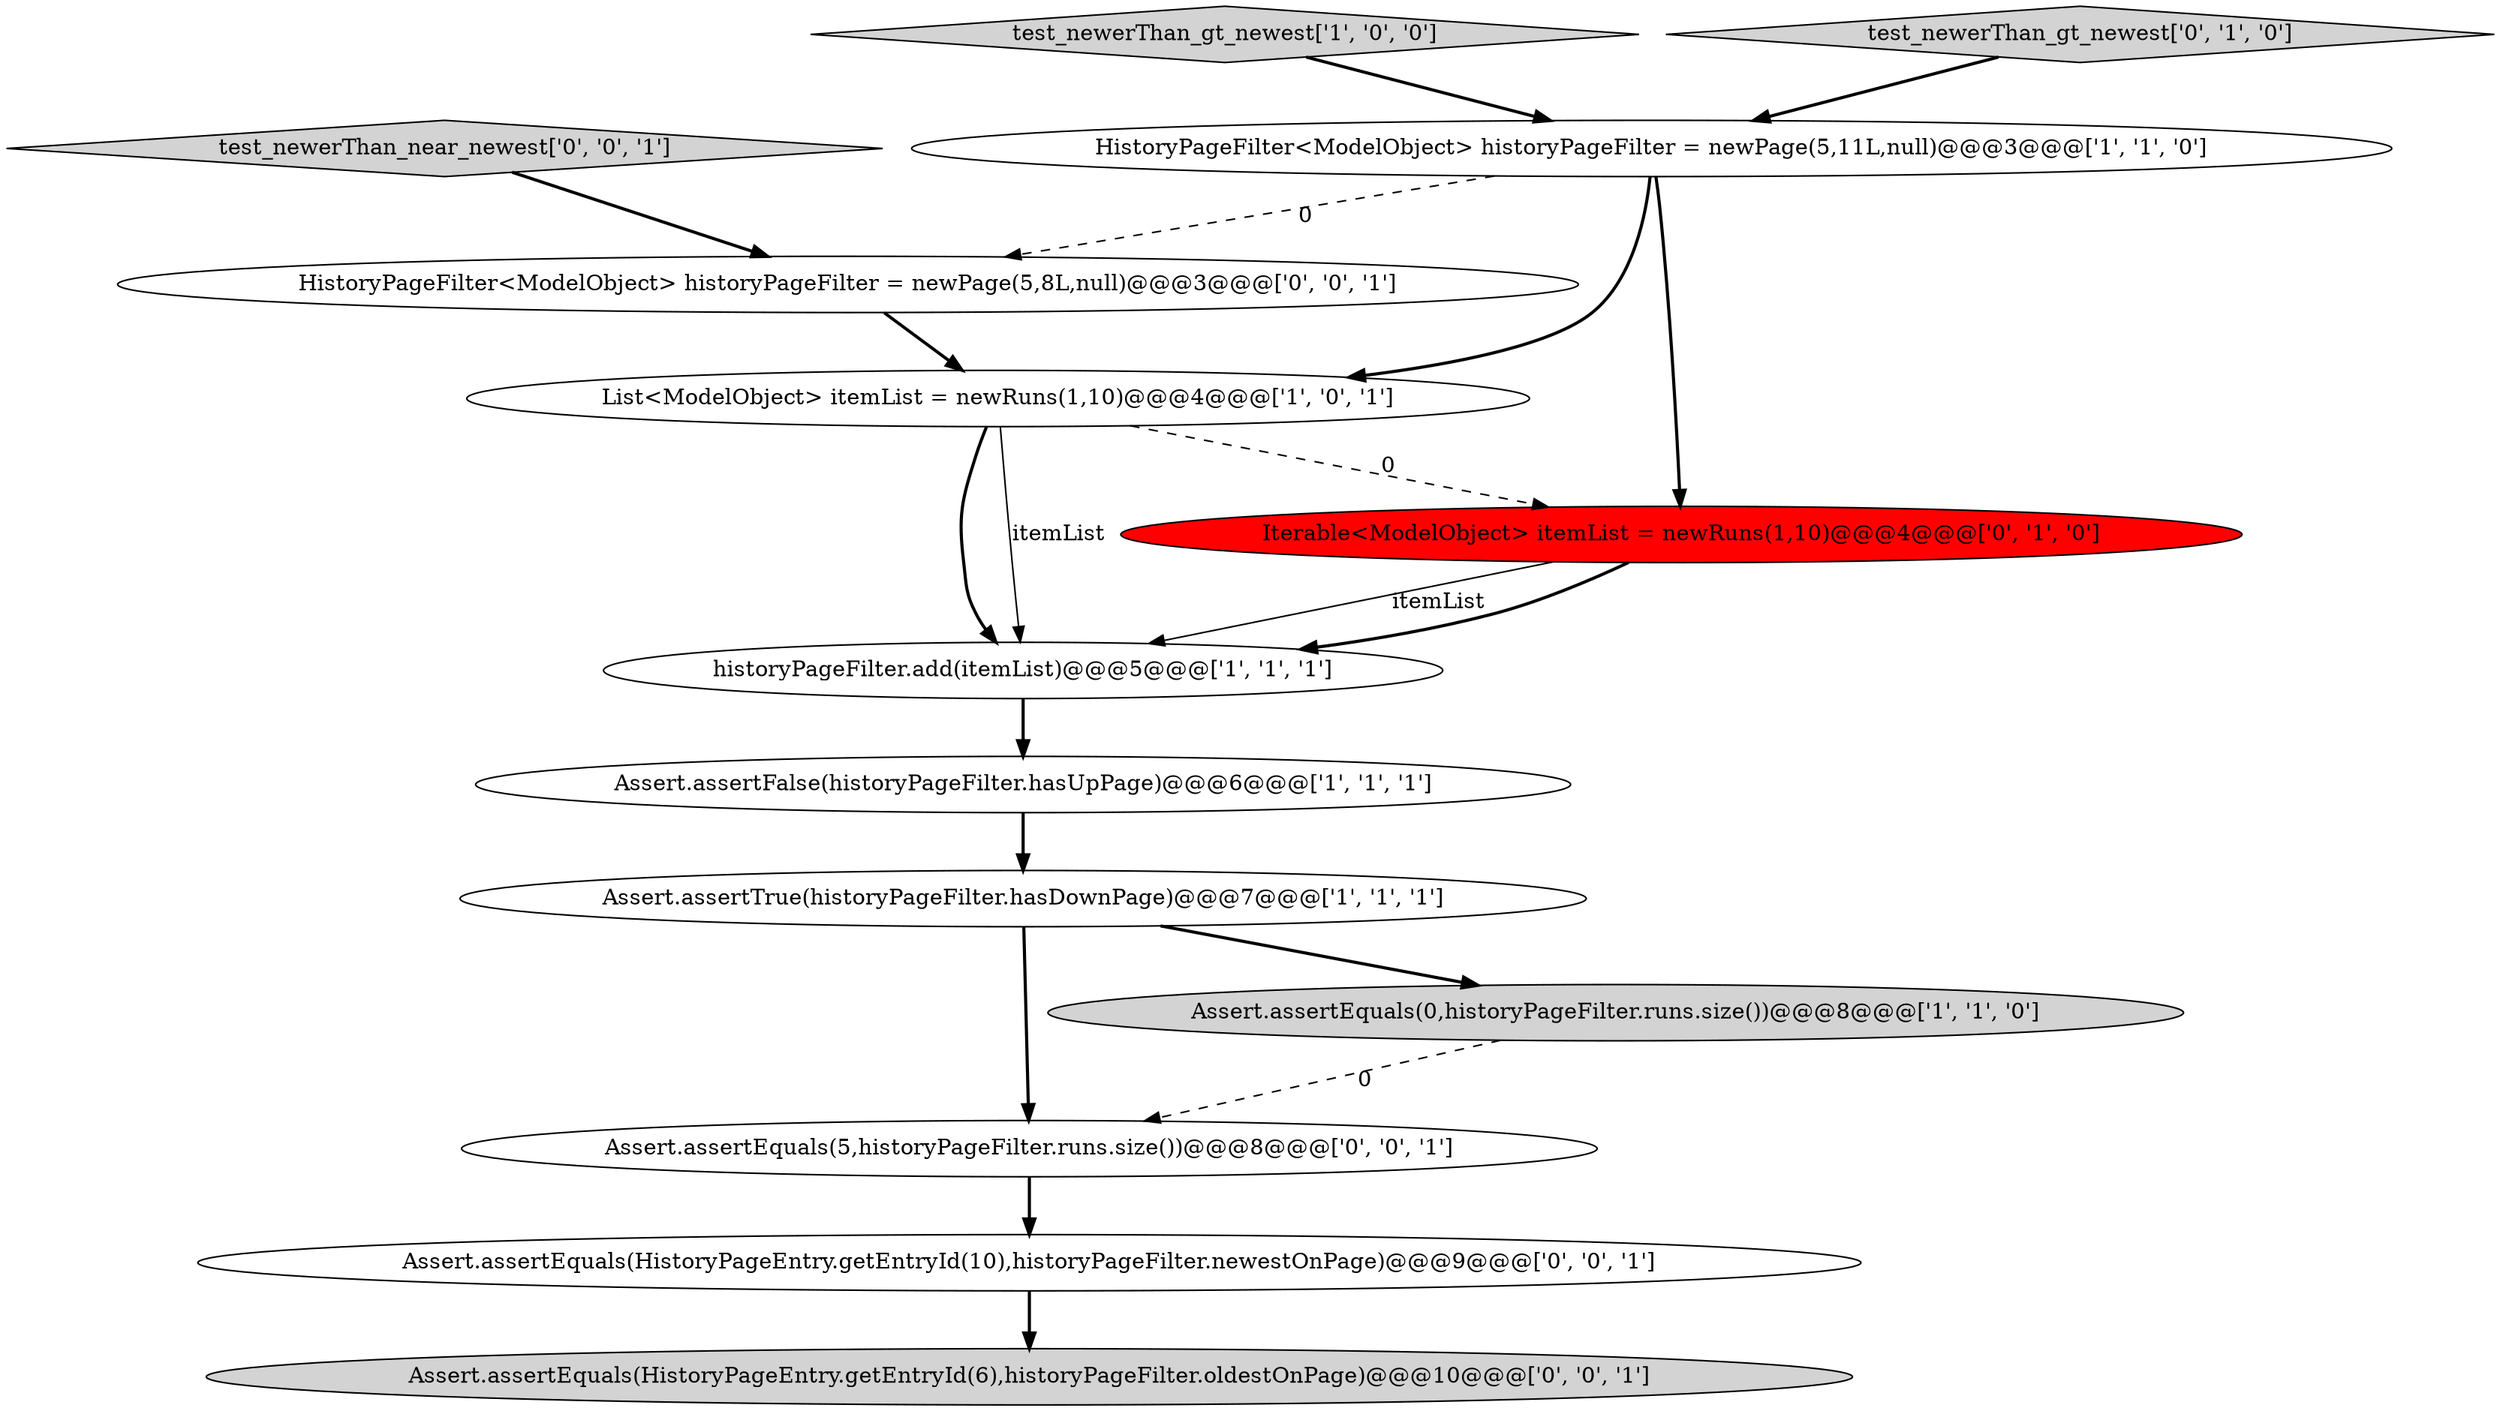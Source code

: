 digraph {
3 [style = filled, label = "historyPageFilter.add(itemList)@@@5@@@['1', '1', '1']", fillcolor = white, shape = ellipse image = "AAA0AAABBB1BBB"];
4 [style = filled, label = "Assert.assertTrue(historyPageFilter.hasDownPage)@@@7@@@['1', '1', '1']", fillcolor = white, shape = ellipse image = "AAA0AAABBB1BBB"];
2 [style = filled, label = "Assert.assertFalse(historyPageFilter.hasUpPage)@@@6@@@['1', '1', '1']", fillcolor = white, shape = ellipse image = "AAA0AAABBB1BBB"];
1 [style = filled, label = "test_newerThan_gt_newest['1', '0', '0']", fillcolor = lightgray, shape = diamond image = "AAA0AAABBB1BBB"];
12 [style = filled, label = "Assert.assertEquals(HistoryPageEntry.getEntryId(6),historyPageFilter.oldestOnPage)@@@10@@@['0', '0', '1']", fillcolor = lightgray, shape = ellipse image = "AAA0AAABBB3BBB"];
13 [style = filled, label = "HistoryPageFilter<ModelObject> historyPageFilter = newPage(5,8L,null)@@@3@@@['0', '0', '1']", fillcolor = white, shape = ellipse image = "AAA0AAABBB3BBB"];
0 [style = filled, label = "HistoryPageFilter<ModelObject> historyPageFilter = newPage(5,11L,null)@@@3@@@['1', '1', '0']", fillcolor = white, shape = ellipse image = "AAA0AAABBB1BBB"];
5 [style = filled, label = "Assert.assertEquals(0,historyPageFilter.runs.size())@@@8@@@['1', '1', '0']", fillcolor = lightgray, shape = ellipse image = "AAA0AAABBB1BBB"];
11 [style = filled, label = "Assert.assertEquals(HistoryPageEntry.getEntryId(10),historyPageFilter.newestOnPage)@@@9@@@['0', '0', '1']", fillcolor = white, shape = ellipse image = "AAA0AAABBB3BBB"];
8 [style = filled, label = "test_newerThan_gt_newest['0', '1', '0']", fillcolor = lightgray, shape = diamond image = "AAA0AAABBB2BBB"];
7 [style = filled, label = "Iterable<ModelObject> itemList = newRuns(1,10)@@@4@@@['0', '1', '0']", fillcolor = red, shape = ellipse image = "AAA1AAABBB2BBB"];
6 [style = filled, label = "List<ModelObject> itemList = newRuns(1,10)@@@4@@@['1', '0', '1']", fillcolor = white, shape = ellipse image = "AAA0AAABBB1BBB"];
10 [style = filled, label = "Assert.assertEquals(5,historyPageFilter.runs.size())@@@8@@@['0', '0', '1']", fillcolor = white, shape = ellipse image = "AAA0AAABBB3BBB"];
9 [style = filled, label = "test_newerThan_near_newest['0', '0', '1']", fillcolor = lightgray, shape = diamond image = "AAA0AAABBB3BBB"];
8->0 [style = bold, label=""];
9->13 [style = bold, label=""];
4->10 [style = bold, label=""];
6->3 [style = bold, label=""];
6->3 [style = solid, label="itemList"];
11->12 [style = bold, label=""];
1->0 [style = bold, label=""];
13->6 [style = bold, label=""];
3->2 [style = bold, label=""];
5->10 [style = dashed, label="0"];
0->6 [style = bold, label=""];
4->5 [style = bold, label=""];
2->4 [style = bold, label=""];
7->3 [style = solid, label="itemList"];
6->7 [style = dashed, label="0"];
7->3 [style = bold, label=""];
0->13 [style = dashed, label="0"];
0->7 [style = bold, label=""];
10->11 [style = bold, label=""];
}
